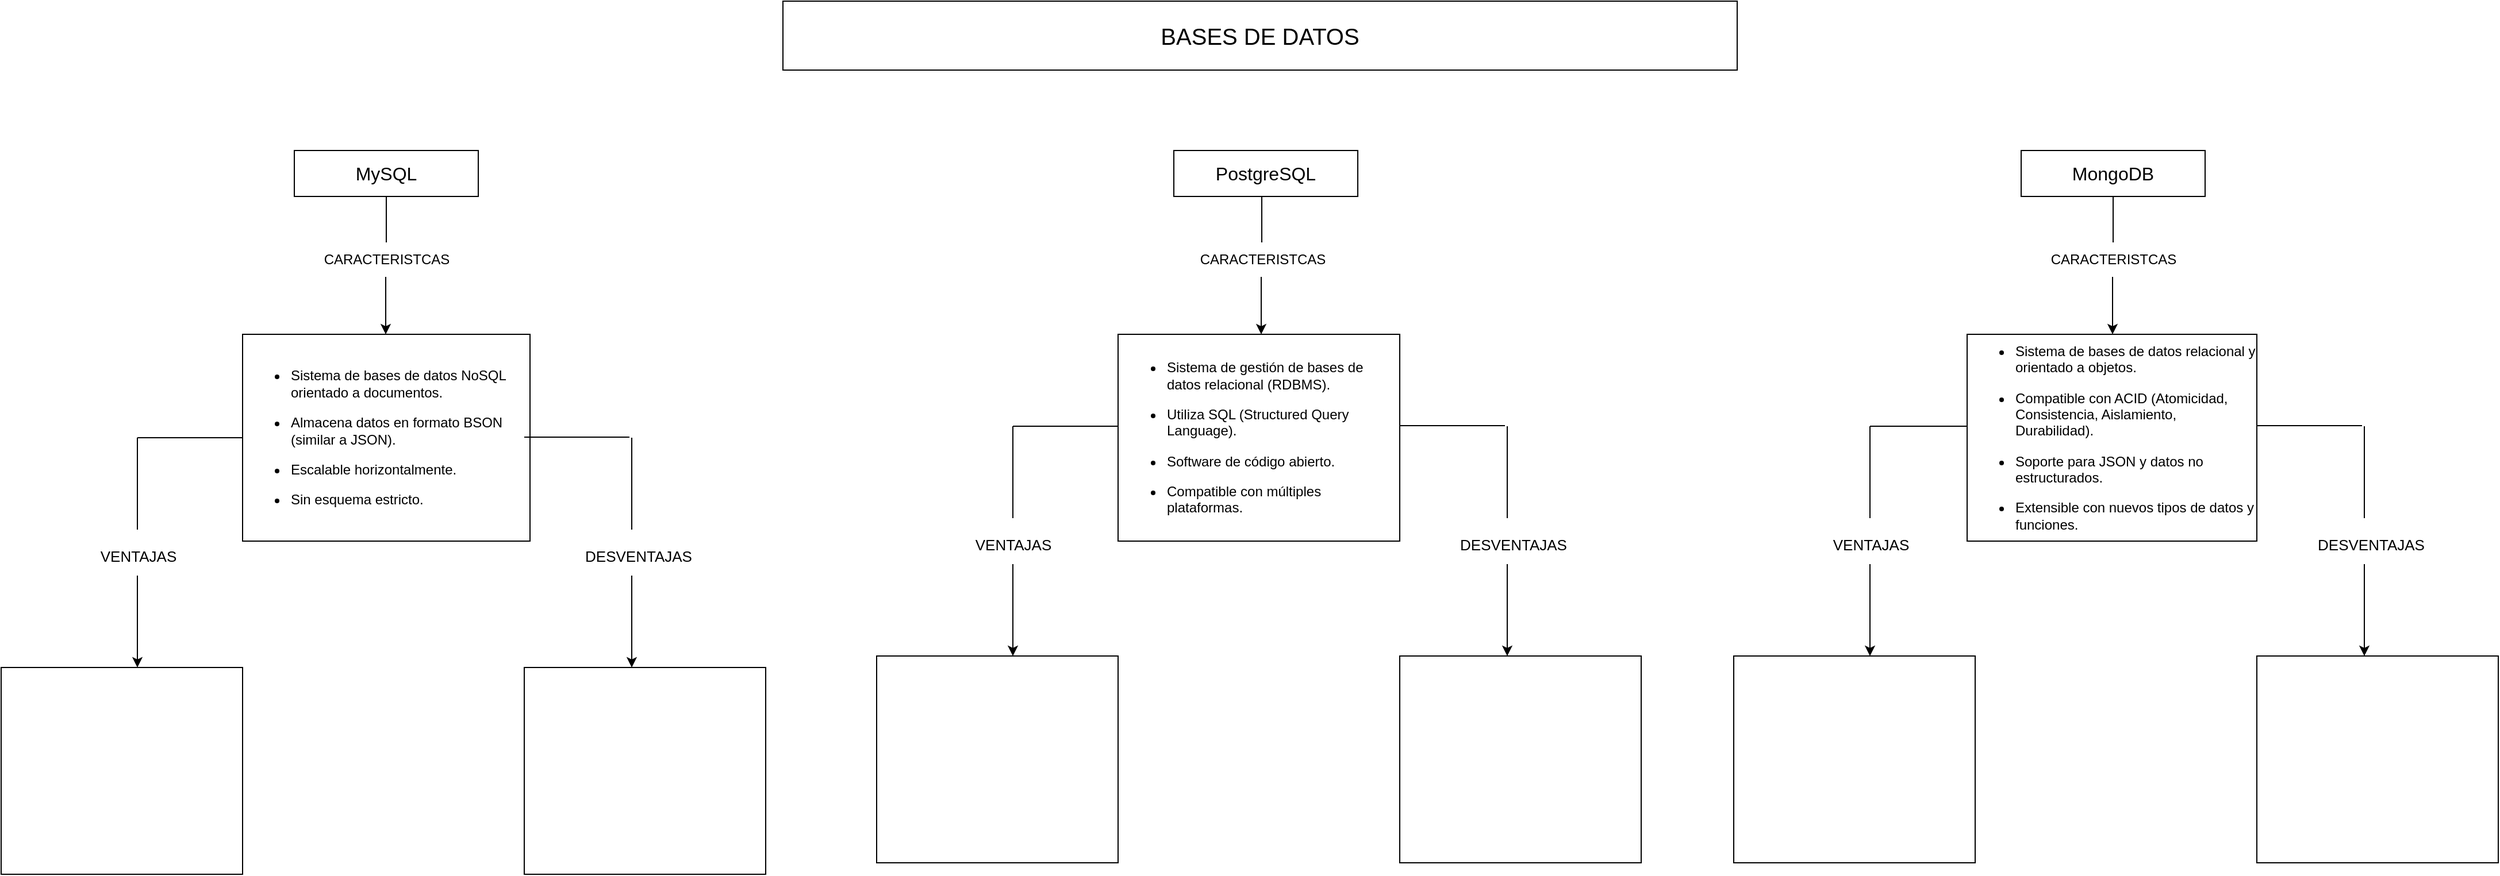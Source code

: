<mxfile version="26.1.3">
  <diagram name="Página-1" id="1wpd4cxgm_Yc4lCq1zx7">
    <mxGraphModel dx="2541" dy="923" grid="1" gridSize="10" guides="1" tooltips="1" connect="1" arrows="1" fold="1" page="1" pageScale="1" pageWidth="827" pageHeight="1169" math="0" shadow="0">
      <root>
        <mxCell id="0" />
        <mxCell id="1" parent="0" />
        <mxCell id="YgctbKnUYy7wQDn3ax8j-1" value="&lt;font style=&quot;font-size: 20px;&quot;&gt;BASES DE DATOS&lt;/font&gt;" style="rounded=0;whiteSpace=wrap;html=1;" vertex="1" parent="1">
          <mxGeometry y="30" width="830" height="60" as="geometry" />
        </mxCell>
        <mxCell id="YgctbKnUYy7wQDn3ax8j-2" value="&lt;font style=&quot;font-size: 16px;&quot;&gt;&lt;br&gt;&lt;/font&gt;&lt;p data-pm-slice=&quot;1 1 [&amp;quot;ordered_list&amp;quot;,{&amp;quot;spread&amp;quot;:true,&amp;quot;startingNumber&amp;quot;:1,&amp;quot;start&amp;quot;:49,&amp;quot;end&amp;quot;:1872},&amp;quot;regular_list_item&amp;quot;,{&amp;quot;start&amp;quot;:49,&amp;quot;end&amp;quot;:637}]&quot;&gt;&lt;span&gt;&lt;font style=&quot;font-size: 16px;&quot;&gt;MySQL&lt;/font&gt;&lt;/span&gt;&lt;/p&gt;&lt;b&gt;&lt;font style=&quot;font-size: 16px;&quot;&gt;&lt;br&gt;&lt;/font&gt;&lt;/b&gt;" style="rounded=0;whiteSpace=wrap;html=1;" vertex="1" parent="1">
          <mxGeometry x="-425" y="160" width="160" height="40" as="geometry" />
        </mxCell>
        <mxCell id="YgctbKnUYy7wQDn3ax8j-3" value="&lt;p data-pm-slice=&quot;1 1 [&amp;quot;ordered_list&amp;quot;,{&amp;quot;spread&amp;quot;:true,&amp;quot;startingNumber&amp;quot;:1,&amp;quot;start&amp;quot;:49,&amp;quot;end&amp;quot;:1872},&amp;quot;regular_list_item&amp;quot;,{&amp;quot;start&amp;quot;:639,&amp;quot;end&amp;quot;:1273}]&quot;&gt;&lt;font style=&quot;font-size: 16px;&quot;&gt;PostgreSQL&lt;/font&gt;&lt;/p&gt;" style="rounded=0;whiteSpace=wrap;html=1;" vertex="1" parent="1">
          <mxGeometry x="340" y="160" width="160" height="40" as="geometry" />
        </mxCell>
        <mxCell id="YgctbKnUYy7wQDn3ax8j-4" value="&lt;p data-pm-slice=&quot;1 1 [&amp;quot;ordered_list&amp;quot;,{&amp;quot;spread&amp;quot;:true,&amp;quot;startingNumber&amp;quot;:1,&amp;quot;start&amp;quot;:49,&amp;quot;end&amp;quot;:1872},&amp;quot;regular_list_item&amp;quot;,{&amp;quot;start&amp;quot;:1275,&amp;quot;end&amp;quot;:1872}]&quot;&gt;&lt;font style=&quot;font-size: 16px;&quot;&gt;MongoDB&lt;/font&gt;&lt;/p&gt;" style="rounded=0;whiteSpace=wrap;html=1;" vertex="1" parent="1">
          <mxGeometry x="1077" y="160" width="160" height="40" as="geometry" />
        </mxCell>
        <mxCell id="YgctbKnUYy7wQDn3ax8j-5" value="&lt;ul data-pm-slice=&quot;3 3 [&amp;quot;ordered_list&amp;quot;,{&amp;quot;spread&amp;quot;:true,&amp;quot;startingNumber&amp;quot;:1,&amp;quot;start&amp;quot;:49,&amp;quot;end&amp;quot;:1872},&amp;quot;regular_list_item&amp;quot;,{&amp;quot;start&amp;quot;:49,&amp;quot;end&amp;quot;:637},&amp;quot;list&amp;quot;,{&amp;quot;spread&amp;quot;:false,&amp;quot;start&amp;quot;:65,&amp;quot;end&amp;quot;:637},&amp;quot;regular_list_item&amp;quot;,{&amp;quot;start&amp;quot;:65,&amp;quot;end&amp;quot;:279}]&quot; data-spread=&quot;false&quot;&gt;&lt;li&gt;&lt;p&gt;Sistema de gestión de bases de datos relacional (RDBMS).&lt;/p&gt;&lt;/li&gt;&lt;li&gt;&lt;p&gt;Utiliza SQL (Structured Query Language).&lt;/p&gt;&lt;/li&gt;&lt;li&gt;&lt;p&gt;Software de código abierto.&lt;/p&gt;&lt;/li&gt;&lt;li&gt;&lt;p&gt;Compatible con múltiples plataformas.&lt;/p&gt;&lt;/li&gt;&lt;/ul&gt;" style="rounded=0;whiteSpace=wrap;html=1;align=left;" vertex="1" parent="1">
          <mxGeometry x="291.5" y="320" width="245" height="180" as="geometry" />
        </mxCell>
        <mxCell id="YgctbKnUYy7wQDn3ax8j-7" value="" style="endArrow=none;html=1;rounded=0;" edge="1" parent="1">
          <mxGeometry width="50" height="50" relative="1" as="geometry">
            <mxPoint x="-345" y="240" as="sourcePoint" />
            <mxPoint x="-345" y="200" as="targetPoint" />
          </mxGeometry>
        </mxCell>
        <mxCell id="YgctbKnUYy7wQDn3ax8j-8" value="" style="endArrow=classic;html=1;rounded=0;" edge="1" parent="1">
          <mxGeometry width="50" height="50" relative="1" as="geometry">
            <mxPoint x="-345.5" y="270" as="sourcePoint" />
            <mxPoint x="-345.5" y="320" as="targetPoint" />
          </mxGeometry>
        </mxCell>
        <mxCell id="YgctbKnUYy7wQDn3ax8j-9" value="CARACTERISTCAS" style="text;html=1;align=center;verticalAlign=middle;resizable=0;points=[];autosize=1;strokeColor=none;fillColor=none;" vertex="1" parent="1">
          <mxGeometry x="-410" y="240" width="130" height="30" as="geometry" />
        </mxCell>
        <mxCell id="YgctbKnUYy7wQDn3ax8j-14" value="&lt;ul data-pm-slice=&quot;3 3 [&amp;quot;ordered_list&amp;quot;,{&amp;quot;spread&amp;quot;:true,&amp;quot;startingNumber&amp;quot;:1,&amp;quot;start&amp;quot;:49,&amp;quot;end&amp;quot;:1872},&amp;quot;regular_list_item&amp;quot;,{&amp;quot;start&amp;quot;:639,&amp;quot;end&amp;quot;:1273},&amp;quot;list&amp;quot;,{&amp;quot;spread&amp;quot;:false,&amp;quot;start&amp;quot;:660,&amp;quot;end&amp;quot;:1273},&amp;quot;regular_list_item&amp;quot;,{&amp;quot;start&amp;quot;:660,&amp;quot;end&amp;quot;:938}]&quot; data-spread=&quot;false&quot;&gt;&lt;li&gt;&lt;p&gt;Sistema de bases de datos relacional y orientado a objetos.&lt;/p&gt;&lt;/li&gt;&lt;li&gt;&lt;p&gt;Compatible con ACID (Atomicidad, Consistencia, Aislamiento, Durabilidad).&lt;/p&gt;&lt;/li&gt;&lt;li&gt;&lt;p&gt;Soporte para JSON y datos no estructurados.&lt;/p&gt;&lt;/li&gt;&lt;li&gt;&lt;p&gt;Extensible con nuevos tipos de datos y funciones.&lt;/p&gt;&lt;/li&gt;&lt;/ul&gt;" style="rounded=0;whiteSpace=wrap;html=1;align=left;" vertex="1" parent="1">
          <mxGeometry x="1030" y="320" width="252" height="180" as="geometry" />
        </mxCell>
        <mxCell id="YgctbKnUYy7wQDn3ax8j-15" value="" style="endArrow=none;html=1;rounded=0;" edge="1" parent="1">
          <mxGeometry width="50" height="50" relative="1" as="geometry">
            <mxPoint x="416.5" y="240" as="sourcePoint" />
            <mxPoint x="416.5" y="200" as="targetPoint" />
          </mxGeometry>
        </mxCell>
        <mxCell id="YgctbKnUYy7wQDn3ax8j-16" value="" style="endArrow=classic;html=1;rounded=0;" edge="1" parent="1">
          <mxGeometry width="50" height="50" relative="1" as="geometry">
            <mxPoint x="416" y="270" as="sourcePoint" />
            <mxPoint x="416" y="320" as="targetPoint" />
          </mxGeometry>
        </mxCell>
        <mxCell id="YgctbKnUYy7wQDn3ax8j-17" value="CARACTERISTCAS" style="text;html=1;align=center;verticalAlign=middle;resizable=0;points=[];autosize=1;strokeColor=none;fillColor=none;" vertex="1" parent="1">
          <mxGeometry x="351.5" y="240" width="130" height="30" as="geometry" />
        </mxCell>
        <mxCell id="YgctbKnUYy7wQDn3ax8j-18" value="&lt;ul data-pm-slice=&quot;3 3 [&amp;quot;ordered_list&amp;quot;,{&amp;quot;spread&amp;quot;:true,&amp;quot;startingNumber&amp;quot;:1,&amp;quot;start&amp;quot;:49,&amp;quot;end&amp;quot;:1872},&amp;quot;regular_list_item&amp;quot;,{&amp;quot;start&amp;quot;:1275,&amp;quot;end&amp;quot;:1872},&amp;quot;list&amp;quot;,{&amp;quot;spread&amp;quot;:false,&amp;quot;start&amp;quot;:1293,&amp;quot;end&amp;quot;:1872},&amp;quot;regular_list_item&amp;quot;,{&amp;quot;start&amp;quot;:1293,&amp;quot;end&amp;quot;:1497}]&quot; data-spread=&quot;false&quot;&gt;&lt;li&gt;&lt;p&gt;Sistema de bases de datos NoSQL orientado a documentos.&lt;/p&gt;&lt;/li&gt;&lt;li&gt;&lt;p&gt;Almacena datos en formato BSON (similar a JSON).&lt;/p&gt;&lt;/li&gt;&lt;li&gt;&lt;p&gt;Escalable horizontalmente.&lt;/p&gt;&lt;/li&gt;&lt;li&gt;&lt;p&gt;Sin esquema estricto.&lt;/p&gt;&lt;/li&gt;&lt;/ul&gt;" style="rounded=0;whiteSpace=wrap;html=1;align=left;" vertex="1" parent="1">
          <mxGeometry x="-470" y="320" width="250" height="180" as="geometry" />
        </mxCell>
        <mxCell id="YgctbKnUYy7wQDn3ax8j-19" value="" style="endArrow=none;html=1;rounded=0;" edge="1" parent="1">
          <mxGeometry width="50" height="50" relative="1" as="geometry">
            <mxPoint x="1157" y="240" as="sourcePoint" />
            <mxPoint x="1157" y="200" as="targetPoint" />
          </mxGeometry>
        </mxCell>
        <mxCell id="YgctbKnUYy7wQDn3ax8j-20" value="" style="endArrow=classic;html=1;rounded=0;" edge="1" parent="1">
          <mxGeometry width="50" height="50" relative="1" as="geometry">
            <mxPoint x="1156.5" y="270" as="sourcePoint" />
            <mxPoint x="1156.5" y="320" as="targetPoint" />
          </mxGeometry>
        </mxCell>
        <mxCell id="YgctbKnUYy7wQDn3ax8j-21" value="CARACTERISTCAS" style="text;html=1;align=center;verticalAlign=middle;resizable=0;points=[];autosize=1;strokeColor=none;fillColor=none;" vertex="1" parent="1">
          <mxGeometry x="1092" y="240" width="130" height="30" as="geometry" />
        </mxCell>
        <mxCell id="YgctbKnUYy7wQDn3ax8j-22" value="" style="endArrow=none;html=1;rounded=0;" edge="1" parent="1">
          <mxGeometry width="50" height="50" relative="1" as="geometry">
            <mxPoint x="200" y="400" as="sourcePoint" />
            <mxPoint x="291.5" y="400" as="targetPoint" />
          </mxGeometry>
        </mxCell>
        <mxCell id="YgctbKnUYy7wQDn3ax8j-23" value="" style="endArrow=none;html=1;rounded=0;" edge="1" parent="1">
          <mxGeometry width="50" height="50" relative="1" as="geometry">
            <mxPoint x="200" y="480" as="sourcePoint" />
            <mxPoint x="200" y="400" as="targetPoint" />
          </mxGeometry>
        </mxCell>
        <mxCell id="YgctbKnUYy7wQDn3ax8j-24" value="" style="endArrow=none;html=1;rounded=0;" edge="1" parent="1">
          <mxGeometry width="50" height="50" relative="1" as="geometry">
            <mxPoint x="536.5" y="399.47" as="sourcePoint" />
            <mxPoint x="628" y="399.47" as="targetPoint" />
          </mxGeometry>
        </mxCell>
        <mxCell id="YgctbKnUYy7wQDn3ax8j-25" value="" style="endArrow=none;html=1;rounded=0;" edge="1" parent="1">
          <mxGeometry width="50" height="50" relative="1" as="geometry">
            <mxPoint x="630" y="480" as="sourcePoint" />
            <mxPoint x="630" y="400" as="targetPoint" />
          </mxGeometry>
        </mxCell>
        <mxCell id="YgctbKnUYy7wQDn3ax8j-26" value="" style="endArrow=classic;html=1;rounded=0;" edge="1" parent="1">
          <mxGeometry width="50" height="50" relative="1" as="geometry">
            <mxPoint x="200" y="520" as="sourcePoint" />
            <mxPoint x="200" y="600" as="targetPoint" />
          </mxGeometry>
        </mxCell>
        <mxCell id="YgctbKnUYy7wQDn3ax8j-27" value="" style="endArrow=classic;html=1;rounded=0;" edge="1" parent="1">
          <mxGeometry width="50" height="50" relative="1" as="geometry">
            <mxPoint x="630" y="520" as="sourcePoint" />
            <mxPoint x="630" y="600" as="targetPoint" />
          </mxGeometry>
        </mxCell>
        <mxCell id="YgctbKnUYy7wQDn3ax8j-28" value="" style="rounded=0;whiteSpace=wrap;html=1;" vertex="1" parent="1">
          <mxGeometry x="81.5" y="600" width="210" height="180" as="geometry" />
        </mxCell>
        <mxCell id="YgctbKnUYy7wQDn3ax8j-29" value="" style="rounded=0;whiteSpace=wrap;html=1;" vertex="1" parent="1">
          <mxGeometry x="536.5" y="600" width="210" height="180" as="geometry" />
        </mxCell>
        <mxCell id="YgctbKnUYy7wQDn3ax8j-30" value="&lt;span style=&quot;font-size: 13px;&quot;&gt;VENTAJAS&lt;/span&gt;" style="text;html=1;align=center;verticalAlign=middle;resizable=0;points=[];autosize=1;strokeColor=none;fillColor=none;" vertex="1" parent="1">
          <mxGeometry x="155" y="488" width="90" height="30" as="geometry" />
        </mxCell>
        <mxCell id="YgctbKnUYy7wQDn3ax8j-31" value="&lt;span style=&quot;font-size: 13px;&quot;&gt;DESVENTAJAS&lt;/span&gt;" style="text;html=1;align=center;verticalAlign=middle;resizable=0;points=[];autosize=1;strokeColor=none;fillColor=none;" vertex="1" parent="1">
          <mxGeometry x="575" y="488" width="120" height="30" as="geometry" />
        </mxCell>
        <mxCell id="YgctbKnUYy7wQDn3ax8j-33" value="" style="endArrow=none;html=1;rounded=0;" edge="1" parent="1">
          <mxGeometry width="50" height="50" relative="1" as="geometry">
            <mxPoint x="945.5" y="400" as="sourcePoint" />
            <mxPoint x="1030" y="400" as="targetPoint" />
          </mxGeometry>
        </mxCell>
        <mxCell id="YgctbKnUYy7wQDn3ax8j-34" value="" style="endArrow=none;html=1;rounded=0;" edge="1" parent="1">
          <mxGeometry width="50" height="50" relative="1" as="geometry">
            <mxPoint x="945.5" y="480" as="sourcePoint" />
            <mxPoint x="945.5" y="400" as="targetPoint" />
          </mxGeometry>
        </mxCell>
        <mxCell id="YgctbKnUYy7wQDn3ax8j-35" value="" style="endArrow=none;html=1;rounded=0;" edge="1" parent="1">
          <mxGeometry width="50" height="50" relative="1" as="geometry">
            <mxPoint x="1282" y="399.47" as="sourcePoint" />
            <mxPoint x="1373.5" y="399.47" as="targetPoint" />
          </mxGeometry>
        </mxCell>
        <mxCell id="YgctbKnUYy7wQDn3ax8j-36" value="" style="endArrow=none;html=1;rounded=0;" edge="1" parent="1">
          <mxGeometry width="50" height="50" relative="1" as="geometry">
            <mxPoint x="1375.5" y="480" as="sourcePoint" />
            <mxPoint x="1375.5" y="400" as="targetPoint" />
          </mxGeometry>
        </mxCell>
        <mxCell id="YgctbKnUYy7wQDn3ax8j-37" value="" style="endArrow=classic;html=1;rounded=0;" edge="1" parent="1">
          <mxGeometry width="50" height="50" relative="1" as="geometry">
            <mxPoint x="945.5" y="520" as="sourcePoint" />
            <mxPoint x="945.5" y="600" as="targetPoint" />
          </mxGeometry>
        </mxCell>
        <mxCell id="YgctbKnUYy7wQDn3ax8j-38" value="" style="endArrow=classic;html=1;rounded=0;" edge="1" parent="1">
          <mxGeometry width="50" height="50" relative="1" as="geometry">
            <mxPoint x="1375.5" y="520" as="sourcePoint" />
            <mxPoint x="1375.5" y="600" as="targetPoint" />
          </mxGeometry>
        </mxCell>
        <mxCell id="YgctbKnUYy7wQDn3ax8j-39" value="" style="rounded=0;whiteSpace=wrap;html=1;" vertex="1" parent="1">
          <mxGeometry x="827" y="600" width="210" height="180" as="geometry" />
        </mxCell>
        <mxCell id="YgctbKnUYy7wQDn3ax8j-40" value="" style="rounded=0;whiteSpace=wrap;html=1;" vertex="1" parent="1">
          <mxGeometry x="1282" y="600" width="210" height="180" as="geometry" />
        </mxCell>
        <mxCell id="YgctbKnUYy7wQDn3ax8j-41" value="&lt;span style=&quot;font-size: 13px;&quot;&gt;VENTAJAS&lt;/span&gt;" style="text;html=1;align=center;verticalAlign=middle;resizable=0;points=[];autosize=1;strokeColor=none;fillColor=none;" vertex="1" parent="1">
          <mxGeometry x="900.5" y="488" width="90" height="30" as="geometry" />
        </mxCell>
        <mxCell id="YgctbKnUYy7wQDn3ax8j-42" value="&lt;span style=&quot;font-size: 13px;&quot;&gt;DESVENTAJAS&lt;/span&gt;" style="text;html=1;align=center;verticalAlign=middle;resizable=0;points=[];autosize=1;strokeColor=none;fillColor=none;" vertex="1" parent="1">
          <mxGeometry x="1320.5" y="488" width="120" height="30" as="geometry" />
        </mxCell>
        <mxCell id="YgctbKnUYy7wQDn3ax8j-44" value="" style="endArrow=none;html=1;rounded=0;" edge="1" parent="1">
          <mxGeometry width="50" height="50" relative="1" as="geometry">
            <mxPoint x="-561.5" y="410" as="sourcePoint" />
            <mxPoint x="-470" y="410" as="targetPoint" />
          </mxGeometry>
        </mxCell>
        <mxCell id="YgctbKnUYy7wQDn3ax8j-45" value="" style="endArrow=none;html=1;rounded=0;" edge="1" parent="1">
          <mxGeometry width="50" height="50" relative="1" as="geometry">
            <mxPoint x="-561.5" y="490" as="sourcePoint" />
            <mxPoint x="-561.5" y="410" as="targetPoint" />
          </mxGeometry>
        </mxCell>
        <mxCell id="YgctbKnUYy7wQDn3ax8j-46" value="" style="endArrow=none;html=1;rounded=0;" edge="1" parent="1">
          <mxGeometry width="50" height="50" relative="1" as="geometry">
            <mxPoint x="-225" y="409.47" as="sourcePoint" />
            <mxPoint x="-133.5" y="409.47" as="targetPoint" />
          </mxGeometry>
        </mxCell>
        <mxCell id="YgctbKnUYy7wQDn3ax8j-47" value="" style="endArrow=none;html=1;rounded=0;" edge="1" parent="1">
          <mxGeometry width="50" height="50" relative="1" as="geometry">
            <mxPoint x="-131.5" y="490" as="sourcePoint" />
            <mxPoint x="-131.5" y="410" as="targetPoint" />
          </mxGeometry>
        </mxCell>
        <mxCell id="YgctbKnUYy7wQDn3ax8j-48" value="" style="endArrow=classic;html=1;rounded=0;" edge="1" parent="1">
          <mxGeometry width="50" height="50" relative="1" as="geometry">
            <mxPoint x="-561.5" y="530" as="sourcePoint" />
            <mxPoint x="-561.5" y="610" as="targetPoint" />
          </mxGeometry>
        </mxCell>
        <mxCell id="YgctbKnUYy7wQDn3ax8j-49" value="" style="endArrow=classic;html=1;rounded=0;" edge="1" parent="1">
          <mxGeometry width="50" height="50" relative="1" as="geometry">
            <mxPoint x="-131.5" y="530" as="sourcePoint" />
            <mxPoint x="-131.5" y="610" as="targetPoint" />
          </mxGeometry>
        </mxCell>
        <mxCell id="YgctbKnUYy7wQDn3ax8j-50" value="" style="rounded=0;whiteSpace=wrap;html=1;" vertex="1" parent="1">
          <mxGeometry x="-680" y="610" width="210" height="180" as="geometry" />
        </mxCell>
        <mxCell id="YgctbKnUYy7wQDn3ax8j-51" value="" style="rounded=0;whiteSpace=wrap;html=1;" vertex="1" parent="1">
          <mxGeometry x="-225" y="610" width="210" height="180" as="geometry" />
        </mxCell>
        <mxCell id="YgctbKnUYy7wQDn3ax8j-52" value="&lt;span style=&quot;font-size: 13px;&quot;&gt;VENTAJAS&lt;/span&gt;" style="text;html=1;align=center;verticalAlign=middle;resizable=0;points=[];autosize=1;strokeColor=none;fillColor=none;" vertex="1" parent="1">
          <mxGeometry x="-606.5" y="498" width="90" height="30" as="geometry" />
        </mxCell>
        <mxCell id="YgctbKnUYy7wQDn3ax8j-53" value="&lt;span style=&quot;font-size: 13px;&quot;&gt;DESVENTAJAS&lt;/span&gt;" style="text;html=1;align=center;verticalAlign=middle;resizable=0;points=[];autosize=1;strokeColor=none;fillColor=none;" vertex="1" parent="1">
          <mxGeometry x="-186.5" y="498" width="120" height="30" as="geometry" />
        </mxCell>
      </root>
    </mxGraphModel>
  </diagram>
</mxfile>
